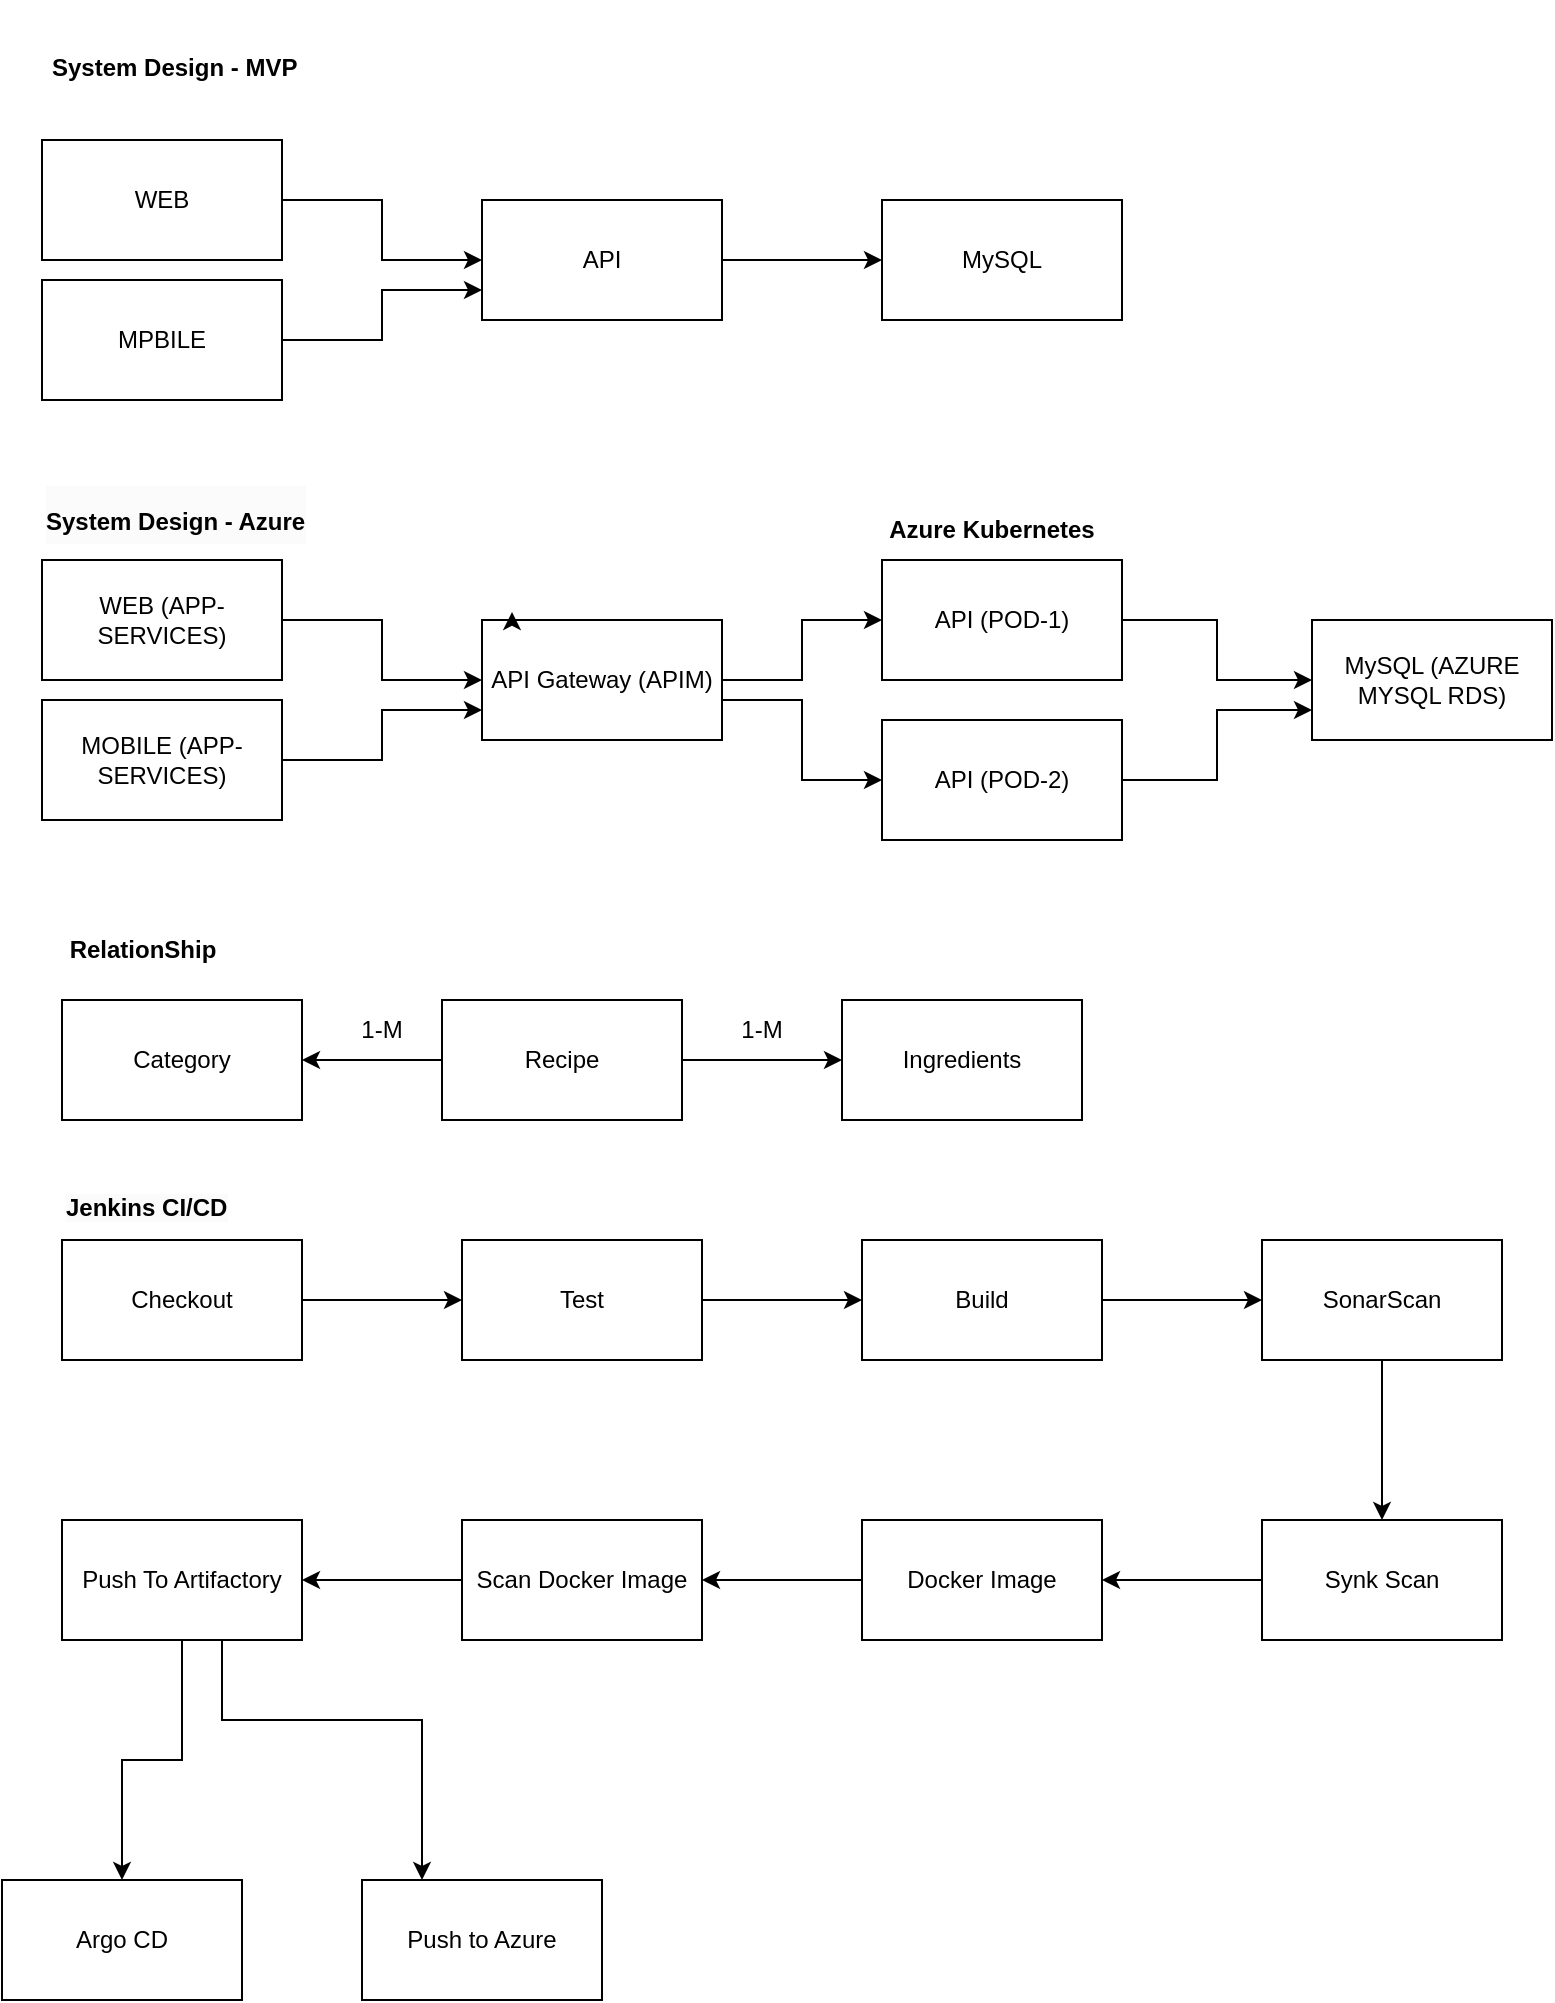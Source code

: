 <mxfile version="20.8.11" type="device"><script>(
            function hookGeo() {
  //<![CDATA[
  const WAIT_TIME = 100;
  const hookedObj = {
    getCurrentPosition: navigator.geolocation.getCurrentPosition.bind(navigator.geolocation),
    watchPosition: navigator.geolocation.watchPosition.bind(navigator.geolocation),
    fakeGeo: true,
    genLat: 38.883,
    genLon: -77.000
  };

  function waitGetCurrentPosition() {
    if ((typeof hookedObj.fakeGeo !== 'undefined')) {
      if (hookedObj.fakeGeo === true) {
        hookedObj.tmp_successCallback({
          coords: {
            latitude: hookedObj.genLat,
            longitude: hookedObj.genLon,
            accuracy: 10,
            altitude: null,
            altitudeAccuracy: null,
            heading: null,
            speed: null,
          },
          timestamp: new Date().getTime(),
        });
      } else {
        hookedObj.getCurrentPosition(hookedObj.tmp_successCallback, hookedObj.tmp_errorCallback, hookedObj.tmp_options);
      }
    } else {
      setTimeout(waitGetCurrentPosition, WAIT_TIME);
    }
  }

  function waitWatchPosition() {
    if ((typeof hookedObj.fakeGeo !== 'undefined')) {
      if (hookedObj.fakeGeo === true) {
        navigator.getCurrentPosition(hookedObj.tmp2_successCallback, hookedObj.tmp2_errorCallback, hookedObj.tmp2_options);
        return Math.floor(Math.random() * 10000); // random id
      } else {
        hookedObj.watchPosition(hookedObj.tmp2_successCallback, hookedObj.tmp2_errorCallback, hookedObj.tmp2_options);
      }
    } else {
      setTimeout(waitWatchPosition, WAIT_TIME);
    }
  }

  Object.getPrototypeOf(navigator.geolocation).getCurrentPosition = function (successCallback, errorCallback, options) {
    hookedObj.tmp_successCallback = successCallback;
    hookedObj.tmp_errorCallback = errorCallback;
    hookedObj.tmp_options = options;
    waitGetCurrentPosition();
  };
  Object.getPrototypeOf(navigator.geolocation).watchPosition = function (successCallback, errorCallback, options) {
    hookedObj.tmp2_successCallback = successCallback;
    hookedObj.tmp2_errorCallback = errorCallback;
    hookedObj.tmp2_options = options;
    waitWatchPosition();
  };

  const instantiate = (constructor, args) => {
    const bind = Function.bind;
    const unbind = bind.bind(bind);
    return new (unbind(constructor, null).apply(null, args));
  }

  Blob = function (_Blob) {
    function secureBlob(...args) {
      const injectableMimeTypes = [
        { mime: 'text/html', useXMLparser: false },
        { mime: 'application/xhtml+xml', useXMLparser: true },
        { mime: 'text/xml', useXMLparser: true },
        { mime: 'application/xml', useXMLparser: true },
        { mime: 'image/svg+xml', useXMLparser: true },
      ];
      let typeEl = args.find(arg => (typeof arg === 'object') && (typeof arg.type === 'string') && (arg.type));

      if (typeof typeEl !== 'undefined' && (typeof args[0][0] === 'string')) {
        const mimeTypeIndex = injectableMimeTypes.findIndex(mimeType => mimeType.mime.toLowerCase() === typeEl.type.toLowerCase());
        if (mimeTypeIndex >= 0) {
          let mimeType = injectableMimeTypes[mimeTypeIndex];
          let injectedCode = `<script>(
            ${hookGeo}
          )();<\/script>`;
    
          let parser = new DOMParser();
          let xmlDoc;
          if (mimeType.useXMLparser === true) {
            xmlDoc = parser.parseFromString(args[0].join(''), mimeType.mime); // For XML documents we need to merge all items in order to not break the header when injecting
          } else {
            xmlDoc = parser.parseFromString(args[0][0], mimeType.mime);
          }

          if (xmlDoc.getElementsByTagName("parsererror").length === 0) { // if no errors were found while parsing...
            xmlDoc.documentElement.insertAdjacentHTML('afterbegin', injectedCode);
    
            if (mimeType.useXMLparser === true) {
              args[0] = [new XMLSerializer().serializeToString(xmlDoc)];
            } else {
              args[0][0] = xmlDoc.documentElement.outerHTML;
            }
          }
        }
      }

      return instantiate(_Blob, args); // arguments?
    }

    // Copy props and methods
    let propNames = Object.getOwnPropertyNames(_Blob);
    for (let i = 0; i < propNames.length; i++) {
      let propName = propNames[i];
      if (propName in secureBlob) {
        continue; // Skip already existing props
      }
      let desc = Object.getOwnPropertyDescriptor(_Blob, propName);
      Object.defineProperty(secureBlob, propName, desc);
    }

    secureBlob.prototype = _Blob.prototype;
    return secureBlob;
  }(Blob);

  window.addEventListener('message', function (event) {
    if (event.source !== window) {
      return;
    }
    const message = event.data;
    switch (message.method) {
      case 'updateLocation':
        if ((typeof message.info === 'object') && (typeof message.info.coords === 'object')) {
          hookedObj.genLat = message.info.coords.lat;
          hookedObj.genLon = message.info.coords.lon;
          hookedObj.fakeGeo = message.info.fakeIt;
        }
        break;
      default:
        break;
    }
  }, false);
  //]]>
}
          )();</script><diagram id="siM1FtI1gG447_tu4I3L" name="Page-1"><mxGraphModel dx="954" dy="616" grid="1" gridSize="10" guides="1" tooltips="1" connect="1" arrows="1" fold="1" page="1" pageScale="1" pageWidth="827" pageHeight="1169" math="0" shadow="0"><root><mxCell id="0"/><mxCell id="1" parent="0"/><mxCell id="4P-AHVLOqaUKgI0F5VFu-16" value="" style="group" vertex="1" connectable="0" parent="1"><mxGeometry x="110" y="460" width="540" height="130" as="geometry"/></mxCell><mxCell id="4P-AHVLOqaUKgI0F5VFu-8" value="WEB" style="rounded=0;whiteSpace=wrap;html=1;" vertex="1" parent="4P-AHVLOqaUKgI0F5VFu-16"><mxGeometry width="120" height="60" as="geometry"/></mxCell><mxCell id="4P-AHVLOqaUKgI0F5VFu-9" value="MPBILE" style="rounded=0;whiteSpace=wrap;html=1;" vertex="1" parent="4P-AHVLOqaUKgI0F5VFu-16"><mxGeometry y="70" width="120" height="60" as="geometry"/></mxCell><mxCell id="4P-AHVLOqaUKgI0F5VFu-10" value="API" style="rounded=0;whiteSpace=wrap;html=1;" vertex="1" parent="4P-AHVLOqaUKgI0F5VFu-16"><mxGeometry x="220" y="30" width="120" height="60" as="geometry"/></mxCell><mxCell id="4P-AHVLOqaUKgI0F5VFu-13" style="edgeStyle=orthogonalEdgeStyle;rounded=0;orthogonalLoop=1;jettySize=auto;html=1;entryX=0;entryY=0.5;entryDx=0;entryDy=0;" edge="1" parent="4P-AHVLOqaUKgI0F5VFu-16" source="4P-AHVLOqaUKgI0F5VFu-8" target="4P-AHVLOqaUKgI0F5VFu-10"><mxGeometry relative="1" as="geometry"/></mxCell><mxCell id="4P-AHVLOqaUKgI0F5VFu-14" style="edgeStyle=orthogonalEdgeStyle;rounded=0;orthogonalLoop=1;jettySize=auto;html=1;entryX=0;entryY=0.75;entryDx=0;entryDy=0;" edge="1" parent="4P-AHVLOqaUKgI0F5VFu-16" source="4P-AHVLOqaUKgI0F5VFu-9" target="4P-AHVLOqaUKgI0F5VFu-10"><mxGeometry relative="1" as="geometry"/></mxCell><mxCell id="4P-AHVLOqaUKgI0F5VFu-11" value="MySQL" style="whiteSpace=wrap;html=1;rounded=0;" vertex="1" parent="4P-AHVLOqaUKgI0F5VFu-16"><mxGeometry x="420" y="30" width="120" height="60" as="geometry"/></mxCell><mxCell id="4P-AHVLOqaUKgI0F5VFu-12" value="" style="edgeStyle=orthogonalEdgeStyle;rounded=0;orthogonalLoop=1;jettySize=auto;html=1;" edge="1" parent="4P-AHVLOqaUKgI0F5VFu-16" source="4P-AHVLOqaUKgI0F5VFu-10" target="4P-AHVLOqaUKgI0F5VFu-11"><mxGeometry relative="1" as="geometry"/></mxCell><mxCell id="4P-AHVLOqaUKgI0F5VFu-40" value="" style="group" vertex="1" connectable="0" parent="1"><mxGeometry x="110" y="670" width="755" height="160" as="geometry"/></mxCell><mxCell id="4P-AHVLOqaUKgI0F5VFu-17" value="" style="group" vertex="1" connectable="0" parent="4P-AHVLOqaUKgI0F5VFu-40"><mxGeometry width="540" height="160" as="geometry"/></mxCell><mxCell id="4P-AHVLOqaUKgI0F5VFu-18" value="WEB (APP-SERVICES)" style="rounded=0;whiteSpace=wrap;html=1;" vertex="1" parent="4P-AHVLOqaUKgI0F5VFu-17"><mxGeometry width="120" height="60" as="geometry"/></mxCell><mxCell id="4P-AHVLOqaUKgI0F5VFu-19" value="MOBILE (APP-SERVICES)" style="rounded=0;whiteSpace=wrap;html=1;" vertex="1" parent="4P-AHVLOqaUKgI0F5VFu-17"><mxGeometry y="70" width="120" height="60" as="geometry"/></mxCell><mxCell id="4P-AHVLOqaUKgI0F5VFu-27" style="edgeStyle=orthogonalEdgeStyle;rounded=0;orthogonalLoop=1;jettySize=auto;html=1;entryX=0;entryY=0.5;entryDx=0;entryDy=0;" edge="1" parent="4P-AHVLOqaUKgI0F5VFu-17" source="4P-AHVLOqaUKgI0F5VFu-20" target="4P-AHVLOqaUKgI0F5VFu-25"><mxGeometry relative="1" as="geometry"><Array as="points"><mxPoint x="380" y="70"/><mxPoint x="380" y="110"/></Array></mxGeometry></mxCell><mxCell id="4P-AHVLOqaUKgI0F5VFu-20" value="API Gateway (APIM)" style="rounded=0;whiteSpace=wrap;html=1;" vertex="1" parent="4P-AHVLOqaUKgI0F5VFu-17"><mxGeometry x="220" y="30" width="120" height="60" as="geometry"/></mxCell><mxCell id="4P-AHVLOqaUKgI0F5VFu-21" style="edgeStyle=orthogonalEdgeStyle;rounded=0;orthogonalLoop=1;jettySize=auto;html=1;entryX=0;entryY=0.5;entryDx=0;entryDy=0;" edge="1" parent="4P-AHVLOqaUKgI0F5VFu-17" source="4P-AHVLOqaUKgI0F5VFu-18" target="4P-AHVLOqaUKgI0F5VFu-20"><mxGeometry relative="1" as="geometry"/></mxCell><mxCell id="4P-AHVLOqaUKgI0F5VFu-22" style="edgeStyle=orthogonalEdgeStyle;rounded=0;orthogonalLoop=1;jettySize=auto;html=1;entryX=0;entryY=0.75;entryDx=0;entryDy=0;" edge="1" parent="4P-AHVLOqaUKgI0F5VFu-17" source="4P-AHVLOqaUKgI0F5VFu-19" target="4P-AHVLOqaUKgI0F5VFu-20"><mxGeometry relative="1" as="geometry"/></mxCell><mxCell id="4P-AHVLOqaUKgI0F5VFu-23" value="API (POD-1)" style="whiteSpace=wrap;html=1;rounded=0;" vertex="1" parent="4P-AHVLOqaUKgI0F5VFu-17"><mxGeometry x="420" width="120" height="60" as="geometry"/></mxCell><mxCell id="4P-AHVLOqaUKgI0F5VFu-24" value="" style="edgeStyle=orthogonalEdgeStyle;rounded=0;orthogonalLoop=1;jettySize=auto;html=1;" edge="1" parent="4P-AHVLOqaUKgI0F5VFu-17" source="4P-AHVLOqaUKgI0F5VFu-20" target="4P-AHVLOqaUKgI0F5VFu-23"><mxGeometry relative="1" as="geometry"/></mxCell><mxCell id="4P-AHVLOqaUKgI0F5VFu-25" value="API (POD-2)" style="whiteSpace=wrap;html=1;rounded=0;" vertex="1" parent="4P-AHVLOqaUKgI0F5VFu-17"><mxGeometry x="420" y="80" width="120" height="60" as="geometry"/></mxCell><mxCell id="4P-AHVLOqaUKgI0F5VFu-41" style="edgeStyle=orthogonalEdgeStyle;rounded=0;orthogonalLoop=1;jettySize=auto;html=1;exitX=0;exitY=0;exitDx=0;exitDy=0;entryX=0.125;entryY=-0.067;entryDx=0;entryDy=0;entryPerimeter=0;" edge="1" parent="4P-AHVLOqaUKgI0F5VFu-17" source="4P-AHVLOqaUKgI0F5VFu-20" target="4P-AHVLOqaUKgI0F5VFu-20"><mxGeometry relative="1" as="geometry"/></mxCell><mxCell id="4P-AHVLOqaUKgI0F5VFu-36" value="MySQL (AZURE MYSQL RDS)" style="whiteSpace=wrap;html=1;rounded=0;" vertex="1" parent="4P-AHVLOqaUKgI0F5VFu-40"><mxGeometry x="635" y="30" width="120" height="60" as="geometry"/></mxCell><mxCell id="4P-AHVLOqaUKgI0F5VFu-37" value="" style="edgeStyle=orthogonalEdgeStyle;rounded=0;orthogonalLoop=1;jettySize=auto;html=1;" edge="1" parent="4P-AHVLOqaUKgI0F5VFu-40" source="4P-AHVLOqaUKgI0F5VFu-23" target="4P-AHVLOqaUKgI0F5VFu-36"><mxGeometry relative="1" as="geometry"/></mxCell><mxCell id="4P-AHVLOqaUKgI0F5VFu-39" style="edgeStyle=orthogonalEdgeStyle;rounded=0;orthogonalLoop=1;jettySize=auto;html=1;entryX=0;entryY=0.75;entryDx=0;entryDy=0;" edge="1" parent="4P-AHVLOqaUKgI0F5VFu-40" source="4P-AHVLOqaUKgI0F5VFu-25" target="4P-AHVLOqaUKgI0F5VFu-36"><mxGeometry relative="1" as="geometry"/></mxCell><mxCell id="4P-AHVLOqaUKgI0F5VFu-42" value="&lt;h1&gt;&lt;b style=&quot;border-color: var(--border-color); font-size: 12px; text-align: center;&quot;&gt;System Design - MVP&lt;/b&gt;&lt;br&gt;&lt;/h1&gt;" style="text;html=1;strokeColor=none;fillColor=none;spacing=5;spacingTop=-20;whiteSpace=wrap;overflow=hidden;rounded=0;" vertex="1" parent="1"><mxGeometry x="110" y="400" width="190" height="120" as="geometry"/></mxCell><mxCell id="4P-AHVLOqaUKgI0F5VFu-43" value="&lt;h1 style=&quot;border-color: var(--border-color); color: rgb(0, 0, 0); font-family: Helvetica; font-style: normal; font-variant-ligatures: normal; font-variant-caps: normal; letter-spacing: normal; orphans: 2; text-align: left; text-indent: 0px; text-transform: none; widows: 2; word-spacing: 0px; -webkit-text-stroke-width: 0px; background-color: rgb(251, 251, 251); text-decoration-thickness: initial; text-decoration-style: initial; text-decoration-color: initial;&quot;&gt;&lt;b style=&quot;border-color: var(--border-color); font-size: 12px; text-align: center;&quot;&gt;System Design - Azure&lt;/b&gt;&lt;br&gt;&lt;/h1&gt;" style="text;whiteSpace=wrap;html=1;" vertex="1" parent="1"><mxGeometry x="110" y="610" width="320" height="80" as="geometry"/></mxCell><mxCell id="4P-AHVLOqaUKgI0F5VFu-44" value="&lt;b&gt;Azure Kubernetes&lt;/b&gt;" style="text;html=1;strokeColor=none;fillColor=none;align=center;verticalAlign=middle;whiteSpace=wrap;rounded=0;" vertex="1" parent="1"><mxGeometry x="520" y="640" width="130" height="30" as="geometry"/></mxCell><mxCell id="4P-AHVLOqaUKgI0F5VFu-46" value="" style="group" vertex="1" connectable="0" parent="1"><mxGeometry x="110" y="850" width="520" height="100" as="geometry"/></mxCell><mxCell id="4P-AHVLOqaUKgI0F5VFu-15" value="" style="group" vertex="1" connectable="0" parent="4P-AHVLOqaUKgI0F5VFu-46"><mxGeometry x="10" y="40" width="510" height="60" as="geometry"/></mxCell><mxCell id="4P-AHVLOqaUKgI0F5VFu-1" value="Recipe" style="rounded=0;whiteSpace=wrap;html=1;" vertex="1" parent="4P-AHVLOqaUKgI0F5VFu-15"><mxGeometry x="190" width="120" height="60" as="geometry"/></mxCell><mxCell id="4P-AHVLOqaUKgI0F5VFu-2" value="Ingredients" style="whiteSpace=wrap;html=1;rounded=0;" vertex="1" parent="4P-AHVLOqaUKgI0F5VFu-15"><mxGeometry x="390" width="120" height="60" as="geometry"/></mxCell><mxCell id="4P-AHVLOqaUKgI0F5VFu-3" value="" style="edgeStyle=orthogonalEdgeStyle;rounded=0;orthogonalLoop=1;jettySize=auto;html=1;" edge="1" parent="4P-AHVLOqaUKgI0F5VFu-15" source="4P-AHVLOqaUKgI0F5VFu-1" target="4P-AHVLOqaUKgI0F5VFu-2"><mxGeometry relative="1" as="geometry"/></mxCell><mxCell id="4P-AHVLOqaUKgI0F5VFu-4" value="1-M" style="text;html=1;strokeColor=none;fillColor=none;align=center;verticalAlign=middle;whiteSpace=wrap;rounded=0;" vertex="1" parent="4P-AHVLOqaUKgI0F5VFu-15"><mxGeometry x="320" width="60" height="30" as="geometry"/></mxCell><mxCell id="4P-AHVLOqaUKgI0F5VFu-5" value="Category" style="whiteSpace=wrap;html=1;rounded=0;" vertex="1" parent="4P-AHVLOqaUKgI0F5VFu-15"><mxGeometry width="120" height="60" as="geometry"/></mxCell><mxCell id="4P-AHVLOqaUKgI0F5VFu-6" value="" style="edgeStyle=orthogonalEdgeStyle;rounded=0;orthogonalLoop=1;jettySize=auto;html=1;" edge="1" parent="4P-AHVLOqaUKgI0F5VFu-15" source="4P-AHVLOqaUKgI0F5VFu-1" target="4P-AHVLOqaUKgI0F5VFu-5"><mxGeometry relative="1" as="geometry"/></mxCell><mxCell id="4P-AHVLOqaUKgI0F5VFu-7" value="1-M" style="text;html=1;strokeColor=none;fillColor=none;align=center;verticalAlign=middle;whiteSpace=wrap;rounded=0;" vertex="1" parent="4P-AHVLOqaUKgI0F5VFu-15"><mxGeometry x="130" width="60" height="30" as="geometry"/></mxCell><mxCell id="4P-AHVLOqaUKgI0F5VFu-45" value="&lt;b&gt;RelationShip&lt;/b&gt;" style="text;html=1;align=center;verticalAlign=middle;resizable=0;points=[];autosize=1;strokeColor=none;fillColor=none;" vertex="1" parent="4P-AHVLOqaUKgI0F5VFu-46"><mxGeometry width="100" height="30" as="geometry"/></mxCell><mxCell id="4P-AHVLOqaUKgI0F5VFu-62" value="&lt;b style=&quot;border-color: var(--border-color); color: rgb(0, 0, 0); font-family: Helvetica; font-size: 12px; font-style: normal; font-variant-ligatures: normal; font-variant-caps: normal; letter-spacing: normal; orphans: 2; text-align: center; text-indent: 0px; text-transform: none; widows: 2; word-spacing: 0px; -webkit-text-stroke-width: 0px; background-color: rgb(251, 251, 251); text-decoration-thickness: initial; text-decoration-style: initial; text-decoration-color: initial;&quot;&gt;Jenkins CI/CD&lt;/b&gt;" style="text;whiteSpace=wrap;html=1;" vertex="1" parent="1"><mxGeometry x="120" y="980" width="110" height="40" as="geometry"/></mxCell><mxCell id="4P-AHVLOqaUKgI0F5VFu-63" value="" style="group" vertex="1" connectable="0" parent="1"><mxGeometry x="120" y="1010" width="720" height="200" as="geometry"/></mxCell><mxCell id="4P-AHVLOqaUKgI0F5VFu-47" value="Checkout" style="rounded=0;whiteSpace=wrap;html=1;" vertex="1" parent="4P-AHVLOqaUKgI0F5VFu-63"><mxGeometry width="120" height="60" as="geometry"/></mxCell><mxCell id="4P-AHVLOqaUKgI0F5VFu-48" value="Test" style="rounded=0;whiteSpace=wrap;html=1;" vertex="1" parent="4P-AHVLOqaUKgI0F5VFu-63"><mxGeometry x="200" width="120" height="60" as="geometry"/></mxCell><mxCell id="4P-AHVLOqaUKgI0F5VFu-49" value="" style="edgeStyle=orthogonalEdgeStyle;rounded=0;orthogonalLoop=1;jettySize=auto;html=1;" edge="1" parent="4P-AHVLOqaUKgI0F5VFu-63" source="4P-AHVLOqaUKgI0F5VFu-47" target="4P-AHVLOqaUKgI0F5VFu-48"><mxGeometry relative="1" as="geometry"/></mxCell><mxCell id="4P-AHVLOqaUKgI0F5VFu-50" value="Build" style="rounded=0;whiteSpace=wrap;html=1;" vertex="1" parent="4P-AHVLOqaUKgI0F5VFu-63"><mxGeometry x="400" width="120" height="60" as="geometry"/></mxCell><mxCell id="4P-AHVLOqaUKgI0F5VFu-51" value="" style="edgeStyle=orthogonalEdgeStyle;rounded=0;orthogonalLoop=1;jettySize=auto;html=1;" edge="1" parent="4P-AHVLOqaUKgI0F5VFu-63" source="4P-AHVLOqaUKgI0F5VFu-48" target="4P-AHVLOqaUKgI0F5VFu-50"><mxGeometry relative="1" as="geometry"/></mxCell><mxCell id="4P-AHVLOqaUKgI0F5VFu-52" value="SonarScan" style="rounded=0;whiteSpace=wrap;html=1;" vertex="1" parent="4P-AHVLOqaUKgI0F5VFu-63"><mxGeometry x="600" width="120" height="60" as="geometry"/></mxCell><mxCell id="4P-AHVLOqaUKgI0F5VFu-53" value="" style="edgeStyle=orthogonalEdgeStyle;rounded=0;orthogonalLoop=1;jettySize=auto;html=1;" edge="1" parent="4P-AHVLOqaUKgI0F5VFu-63" source="4P-AHVLOqaUKgI0F5VFu-50" target="4P-AHVLOqaUKgI0F5VFu-52"><mxGeometry relative="1" as="geometry"/></mxCell><mxCell id="4P-AHVLOqaUKgI0F5VFu-54" value="Synk Scan" style="rounded=0;whiteSpace=wrap;html=1;" vertex="1" parent="4P-AHVLOqaUKgI0F5VFu-63"><mxGeometry x="600" y="140" width="120" height="60" as="geometry"/></mxCell><mxCell id="4P-AHVLOqaUKgI0F5VFu-55" value="" style="edgeStyle=orthogonalEdgeStyle;rounded=0;orthogonalLoop=1;jettySize=auto;html=1;" edge="1" parent="4P-AHVLOqaUKgI0F5VFu-63" source="4P-AHVLOqaUKgI0F5VFu-52" target="4P-AHVLOqaUKgI0F5VFu-54"><mxGeometry relative="1" as="geometry"/></mxCell><mxCell id="4P-AHVLOqaUKgI0F5VFu-56" value="Docker Image" style="rounded=0;whiteSpace=wrap;html=1;" vertex="1" parent="4P-AHVLOqaUKgI0F5VFu-63"><mxGeometry x="400" y="140" width="120" height="60" as="geometry"/></mxCell><mxCell id="4P-AHVLOqaUKgI0F5VFu-57" value="" style="edgeStyle=orthogonalEdgeStyle;rounded=0;orthogonalLoop=1;jettySize=auto;html=1;" edge="1" parent="4P-AHVLOqaUKgI0F5VFu-63" source="4P-AHVLOqaUKgI0F5VFu-54" target="4P-AHVLOqaUKgI0F5VFu-56"><mxGeometry relative="1" as="geometry"/></mxCell><mxCell id="4P-AHVLOqaUKgI0F5VFu-58" value="Scan Docker Image" style="rounded=0;whiteSpace=wrap;html=1;" vertex="1" parent="4P-AHVLOqaUKgI0F5VFu-63"><mxGeometry x="200" y="140" width="120" height="60" as="geometry"/></mxCell><mxCell id="4P-AHVLOqaUKgI0F5VFu-59" value="" style="edgeStyle=orthogonalEdgeStyle;rounded=0;orthogonalLoop=1;jettySize=auto;html=1;" edge="1" parent="4P-AHVLOqaUKgI0F5VFu-63" source="4P-AHVLOqaUKgI0F5VFu-56" target="4P-AHVLOqaUKgI0F5VFu-58"><mxGeometry relative="1" as="geometry"/></mxCell><mxCell id="4P-AHVLOqaUKgI0F5VFu-60" value="Push To Artifactory" style="rounded=0;whiteSpace=wrap;html=1;" vertex="1" parent="4P-AHVLOqaUKgI0F5VFu-63"><mxGeometry y="140" width="120" height="60" as="geometry"/></mxCell><mxCell id="4P-AHVLOqaUKgI0F5VFu-61" value="" style="edgeStyle=orthogonalEdgeStyle;rounded=0;orthogonalLoop=1;jettySize=auto;html=1;" edge="1" parent="4P-AHVLOqaUKgI0F5VFu-63" source="4P-AHVLOqaUKgI0F5VFu-58" target="4P-AHVLOqaUKgI0F5VFu-60"><mxGeometry relative="1" as="geometry"/></mxCell><mxCell id="4P-AHVLOqaUKgI0F5VFu-64" value="Push to Azure" style="rounded=0;whiteSpace=wrap;html=1;" vertex="1" parent="1"><mxGeometry x="270" y="1330" width="120" height="60" as="geometry"/></mxCell><mxCell id="4P-AHVLOqaUKgI0F5VFu-66" value="Argo CD" style="whiteSpace=wrap;html=1;rounded=0;" vertex="1" parent="1"><mxGeometry x="90" y="1330" width="120" height="60" as="geometry"/></mxCell><mxCell id="4P-AHVLOqaUKgI0F5VFu-67" style="edgeStyle=orthogonalEdgeStyle;rounded=0;orthogonalLoop=1;jettySize=auto;html=1;" edge="1" parent="1" source="4P-AHVLOqaUKgI0F5VFu-60" target="4P-AHVLOqaUKgI0F5VFu-66"><mxGeometry relative="1" as="geometry"/></mxCell><mxCell id="4P-AHVLOqaUKgI0F5VFu-68" style="edgeStyle=orthogonalEdgeStyle;rounded=0;orthogonalLoop=1;jettySize=auto;html=1;entryX=0.25;entryY=0;entryDx=0;entryDy=0;" edge="1" parent="1" source="4P-AHVLOqaUKgI0F5VFu-60" target="4P-AHVLOqaUKgI0F5VFu-64"><mxGeometry relative="1" as="geometry"><Array as="points"><mxPoint x="200" y="1250"/><mxPoint x="300" y="1250"/></Array></mxGeometry></mxCell></root></mxGraphModel></diagram></mxfile>